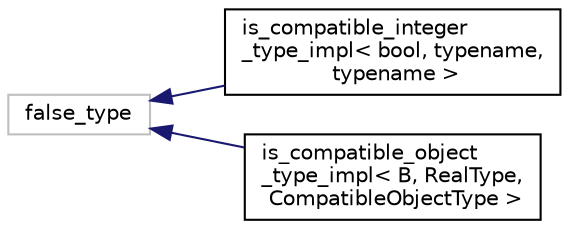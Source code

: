 digraph "Graphical Class Hierarchy"
{
 // LATEX_PDF_SIZE
  edge [fontname="Helvetica",fontsize="10",labelfontname="Helvetica",labelfontsize="10"];
  node [fontname="Helvetica",fontsize="10",shape=record];
  rankdir="LR";
  Node119 [label="false_type",height=0.2,width=0.4,color="grey75", fillcolor="white", style="filled",tooltip=" "];
  Node119 -> Node0 [dir="back",color="midnightblue",fontsize="10",style="solid",fontname="Helvetica"];
  Node0 [label="is_compatible_integer\l_type_impl\< bool, typename,\l typename \>",height=0.2,width=0.4,color="black", fillcolor="white", style="filled",URL="$structnlohmann_1_1detail_1_1is__compatible__integer__type__impl.html",tooltip=" "];
  Node119 -> Node121 [dir="back",color="midnightblue",fontsize="10",style="solid",fontname="Helvetica"];
  Node121 [label="is_compatible_object\l_type_impl\< B, RealType,\l CompatibleObjectType \>",height=0.2,width=0.4,color="black", fillcolor="white", style="filled",URL="$structnlohmann_1_1detail_1_1is__compatible__object__type__impl.html",tooltip=" "];
}
